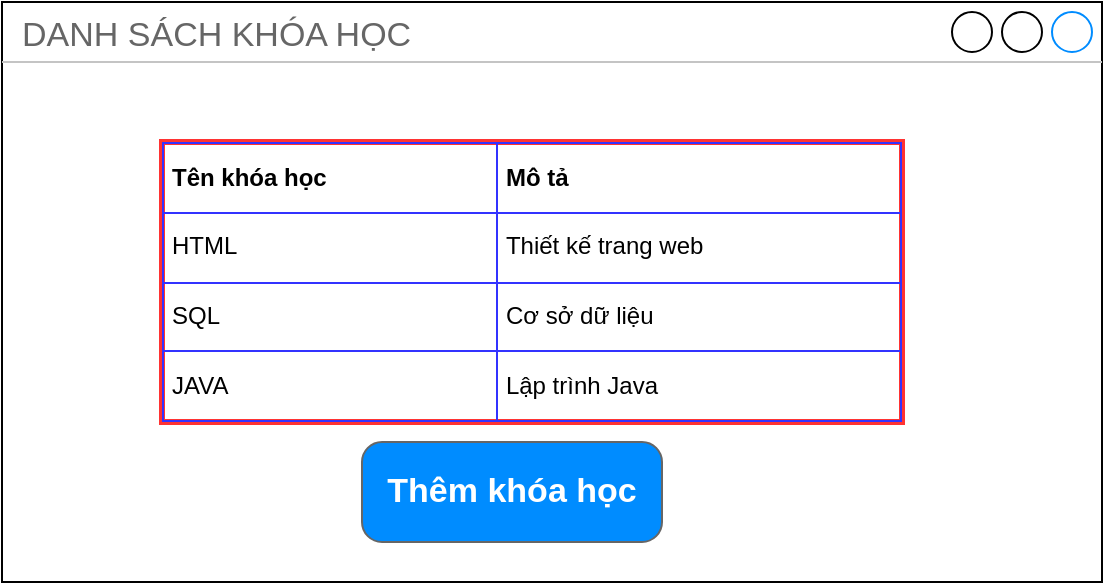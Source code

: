 <mxfile version="16.6.1" type="browser"><diagram id="Or5I3klm6MD9qg8wEI_P" name="Page-1"><mxGraphModel dx="782" dy="380" grid="1" gridSize="10" guides="1" tooltips="1" connect="1" arrows="1" fold="1" page="1" pageScale="1" pageWidth="850" pageHeight="1100" math="0" shadow="0"><root><mxCell id="0"/><mxCell id="1" parent="0"/><mxCell id="__RzlD8K9NZnRBex0DQZ-1" value="DANH SÁCH KHÓA HỌC" style="strokeWidth=1;shadow=0;dashed=0;align=center;html=1;shape=mxgraph.mockup.containers.window;align=left;verticalAlign=top;spacingLeft=8;strokeColor2=#008cff;strokeColor3=#c4c4c4;fontColor=#666666;mainText=;fontSize=17;labelBackgroundColor=none;" parent="1" vertex="1"><mxGeometry x="130" y="40" width="550" height="290" as="geometry"/></mxCell><mxCell id="__RzlD8K9NZnRBex0DQZ-2" value="&lt;table cellpadding=&quot;4&quot; cellspacing=&quot;0&quot; border=&quot;1&quot; style=&quot;font-size: 1em ; width: 100% ; height: 100% ; border: 1px solid rgb(51 , 51 , 255) ; border-collapse: collapse&quot;&gt;&lt;tbody&gt;&lt;tr&gt;&lt;th&gt;Tên khóa học&lt;span style=&quot;white-space: pre&quot;&gt;&#9;&lt;/span&gt;&lt;/th&gt;&lt;th&gt;Mô tả&lt;/th&gt;&lt;/tr&gt;&lt;tr&gt;&lt;td&gt;HTML&lt;/td&gt;&lt;td&gt;Thiết kế trang web&lt;/td&gt;&lt;/tr&gt;&lt;tr&gt;&lt;td style=&quot;border-collapse: collapse&quot;&gt;SQL&lt;/td&gt;&lt;td&gt;Cơ sở dữ liệu&lt;/td&gt;&lt;/tr&gt;&lt;tr&gt;&lt;td&gt;JAVA&lt;/td&gt;&lt;td&gt;Lập trình Java&lt;/td&gt;&lt;/tr&gt;&lt;/tbody&gt;&lt;/table&gt; " style="verticalAlign=top;align=left;overflow=fill;fontSize=12;fontFamily=Helvetica;html=1;strokeWidth=3;strokeColor=#FF3333;" parent="1" vertex="1"><mxGeometry x="210" y="110" width="370" height="140" as="geometry"/></mxCell><mxCell id="__RzlD8K9NZnRBex0DQZ-5" value="Thêm khóa học" style="strokeWidth=1;shadow=0;dashed=0;align=center;html=1;shape=mxgraph.mockup.buttons.button;strokeColor=#666666;fontColor=#ffffff;mainText=;buttonStyle=round;fontSize=17;fontStyle=1;fillColor=#008cff;whiteSpace=wrap;" parent="1" vertex="1"><mxGeometry x="310" y="260" width="150" height="50" as="geometry"/></mxCell></root></mxGraphModel></diagram></mxfile>